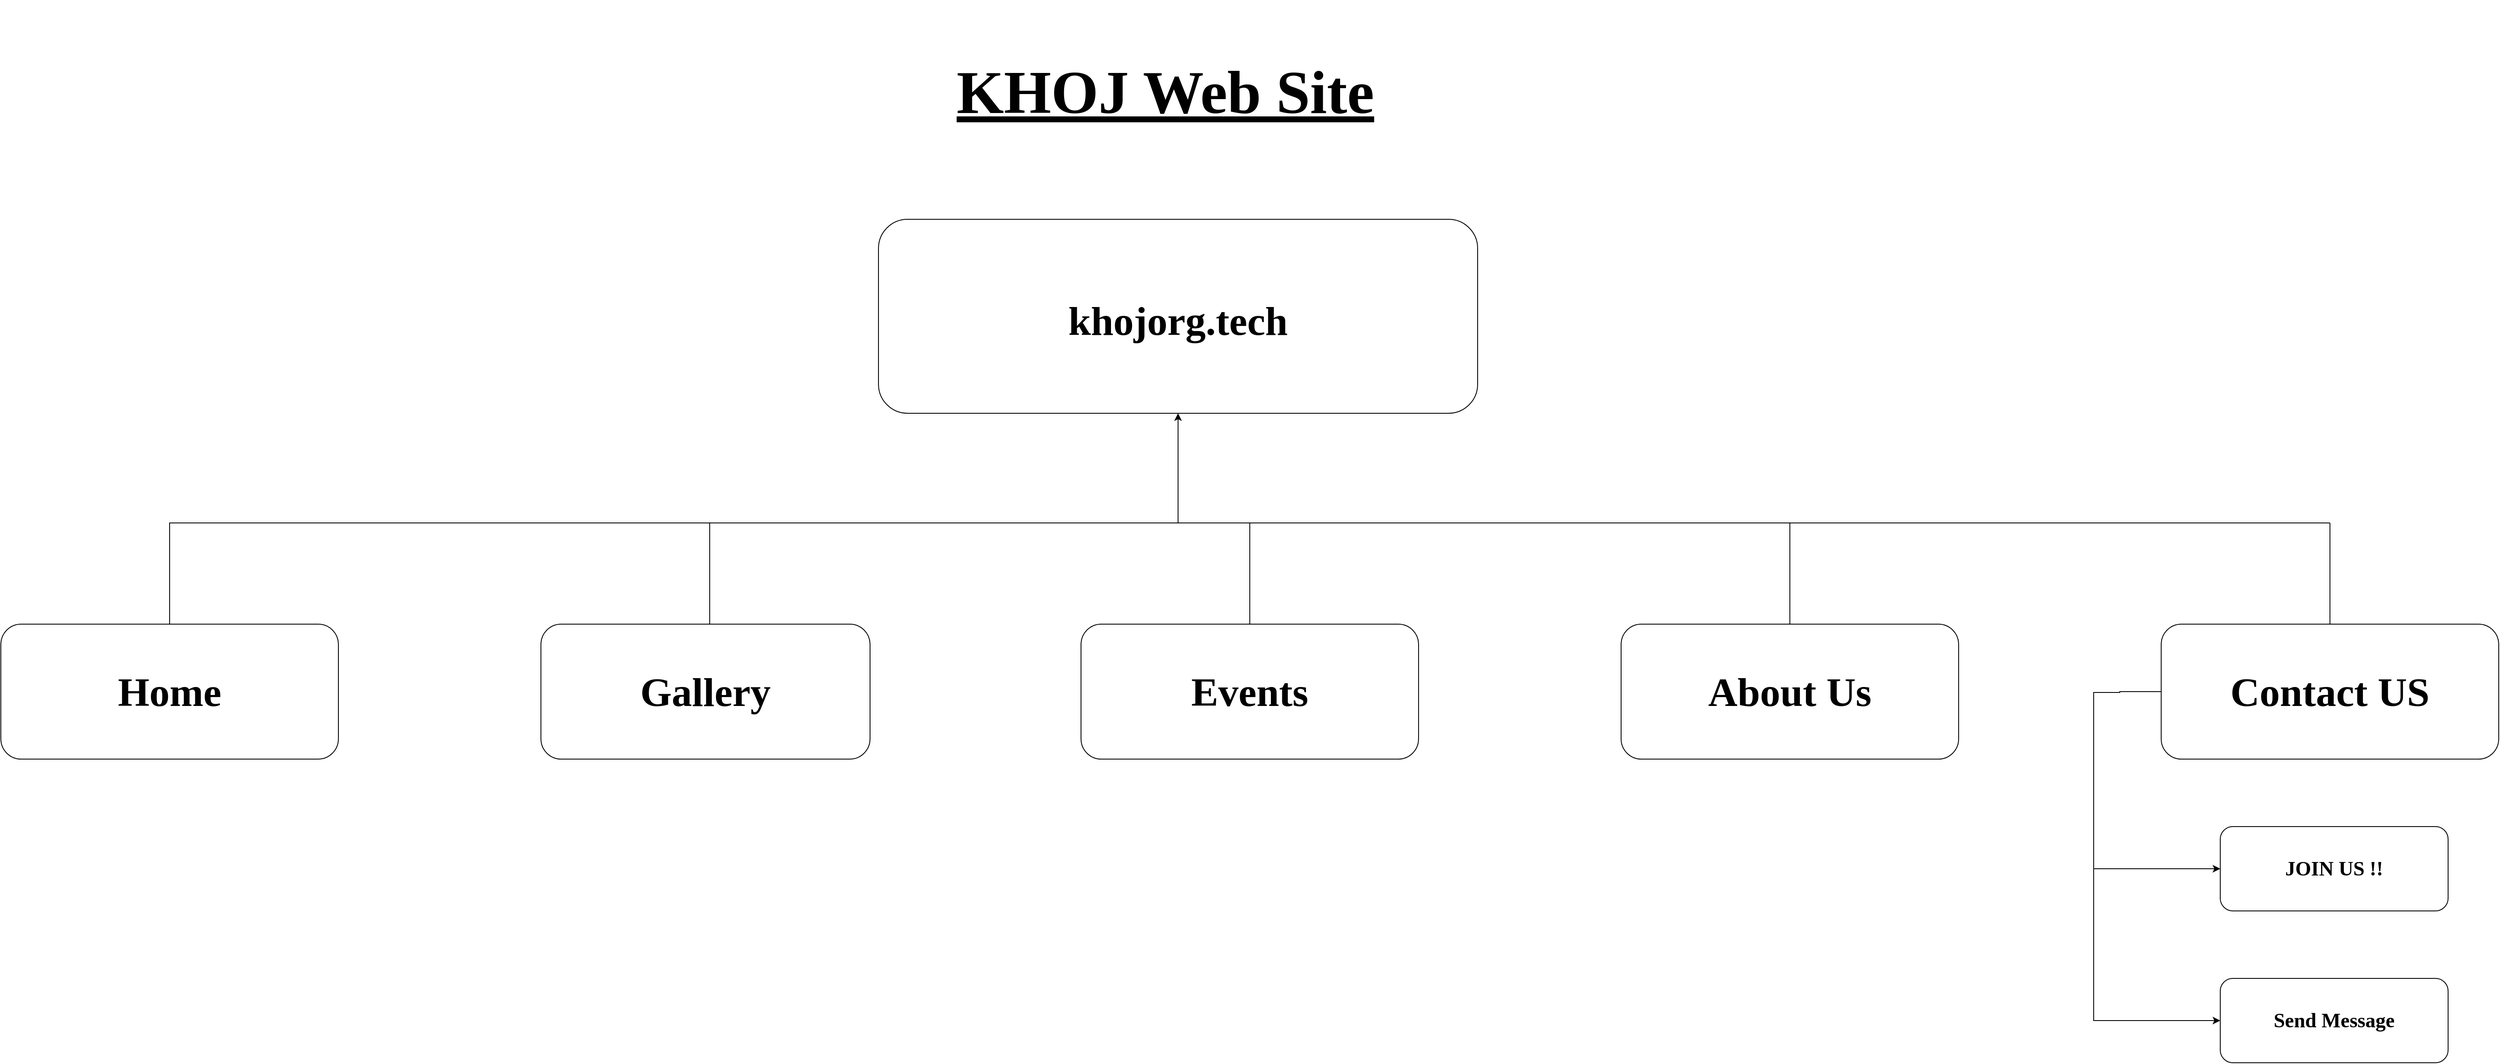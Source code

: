 <mxfile version="21.8.1" type="github">
  <diagram name="Page-1" id="z81xrzkg7BTSoBhp2WS7">
    <mxGraphModel dx="860" dy="356" grid="1" gridSize="10" guides="0" tooltips="1" connect="1" arrows="1" fold="1" page="1" pageScale="1" pageWidth="3300" pageHeight="4681" math="0" shadow="0">
      <root>
        <mxCell id="0" />
        <mxCell id="1" parent="0" />
        <mxCell id="N6MTUs9ApPDVcRBgriUJ-9" value="" style="rounded=1;whiteSpace=wrap;html=1;movable=1;resizable=1;rotatable=1;deletable=1;editable=1;locked=0;connectable=1;" parent="1" vertex="1">
          <mxGeometry x="880" y="800" width="390" height="160" as="geometry" />
        </mxCell>
        <mxCell id="N6MTUs9ApPDVcRBgriUJ-1" value="&lt;font face=&quot;Georgia&quot; style=&quot;font-size: 72px;&quot;&gt;&lt;b style=&quot;&quot;&gt;&lt;u style=&quot;&quot;&gt;KHOJ Web Site&lt;/u&gt;&lt;/b&gt;&lt;/font&gt;" style="text;html=1;strokeColor=none;fillColor=none;align=center;verticalAlign=middle;whiteSpace=wrap;rounded=0;movable=1;resizable=1;rotatable=1;deletable=1;editable=1;locked=0;connectable=1;" parent="1" vertex="1">
          <mxGeometry x="1130" y="60" width="980" height="220" as="geometry" />
        </mxCell>
        <mxCell id="N6MTUs9ApPDVcRBgriUJ-3" value="" style="rounded=1;whiteSpace=wrap;html=1;movable=1;resizable=1;rotatable=1;deletable=1;editable=1;locked=0;connectable=1;" parent="1" vertex="1">
          <mxGeometry x="1280" y="320" width="710" height="230" as="geometry" />
        </mxCell>
        <mxCell id="N6MTUs9ApPDVcRBgriUJ-2" value="&lt;h3&gt;&lt;font face=&quot;Garamond&quot; style=&quot;font-size: 48px;&quot;&gt;khojorg.tech&lt;/font&gt;&lt;/h3&gt;" style="text;html=1;strokeColor=none;fillColor=none;align=center;verticalAlign=middle;whiteSpace=wrap;rounded=0;movable=1;resizable=1;rotatable=1;deletable=1;editable=1;locked=0;connectable=1;" parent="1" vertex="1">
          <mxGeometry x="1280" y="330" width="710" height="220" as="geometry" />
        </mxCell>
        <mxCell id="N6MTUs9ApPDVcRBgriUJ-4" value="" style="rounded=1;whiteSpace=wrap;html=1;" parent="1" vertex="1">
          <mxGeometry x="240" y="800" width="400" height="160" as="geometry" />
        </mxCell>
        <mxCell id="N6MTUs9ApPDVcRBgriUJ-10" value="" style="rounded=1;whiteSpace=wrap;html=1;movable=1;resizable=1;rotatable=1;deletable=1;editable=1;locked=0;connectable=1;" parent="1" vertex="1">
          <mxGeometry x="1520" y="800" width="400" height="160" as="geometry" />
        </mxCell>
        <mxCell id="N6MTUs9ApPDVcRBgriUJ-11" value="" style="rounded=1;whiteSpace=wrap;html=1;movable=1;resizable=1;rotatable=1;deletable=1;editable=1;locked=0;connectable=1;" parent="1" vertex="1">
          <mxGeometry x="2160" y="800" width="400" height="160" as="geometry" />
        </mxCell>
        <mxCell id="N6MTUs9ApPDVcRBgriUJ-12" value="" style="rounded=1;whiteSpace=wrap;html=1;movable=1;resizable=1;rotatable=1;deletable=1;editable=1;locked=0;connectable=1;" parent="1" vertex="1">
          <mxGeometry x="2800" y="800" width="400" height="160" as="geometry" />
        </mxCell>
        <mxCell id="ZNMDXk2eRB_lM-zhSy-h-1" style="edgeStyle=orthogonalEdgeStyle;rounded=0;orthogonalLoop=1;jettySize=auto;html=1;exitX=0.5;exitY=0;exitDx=0;exitDy=0;" edge="1" parent="1" source="YsTA44RcOsl31eqra_B--14" target="N6MTUs9ApPDVcRBgriUJ-3">
          <mxGeometry relative="1" as="geometry">
            <mxPoint x="450" y="580" as="targetPoint" />
            <Array as="points">
              <mxPoint x="440" y="680" />
              <mxPoint x="1635" y="680" />
            </Array>
          </mxGeometry>
        </mxCell>
        <mxCell id="YsTA44RcOsl31eqra_B--14" value="&lt;font style=&quot;font-size: 48px;&quot; face=&quot;Garamond&quot;&gt;&lt;b style=&quot;&quot;&gt;Home&lt;/b&gt;&lt;/font&gt;" style="text;html=1;strokeColor=none;fillColor=none;align=center;verticalAlign=middle;whiteSpace=wrap;rounded=0;fontSize=11;fontFamily=Helvetica;fontColor=default;movable=1;resizable=1;rotatable=1;deletable=1;editable=1;locked=0;connectable=1;" parent="1" vertex="1">
          <mxGeometry x="240" y="800" width="400" height="160" as="geometry" />
        </mxCell>
        <mxCell id="YsTA44RcOsl31eqra_B--15" value="&lt;font style=&quot;font-size: 48px;&quot; face=&quot;Garamond&quot;&gt;&lt;b style=&quot;&quot;&gt;Gallery&lt;/b&gt;&lt;/font&gt;" style="text;html=1;strokeColor=none;fillColor=none;align=center;verticalAlign=middle;whiteSpace=wrap;rounded=0;fontSize=11;fontFamily=Helvetica;fontColor=default;movable=1;resizable=1;rotatable=1;deletable=1;editable=1;locked=0;connectable=1;" parent="1" vertex="1">
          <mxGeometry x="880" y="800" width="390" height="160" as="geometry" />
        </mxCell>
        <mxCell id="YsTA44RcOsl31eqra_B--16" value="&lt;font face=&quot;Garamond&quot; style=&quot;font-size: 48px;&quot;&gt;&lt;b style=&quot;&quot;&gt;Events&lt;/b&gt;&lt;/font&gt;" style="text;html=1;strokeColor=none;fillColor=none;align=center;verticalAlign=middle;whiteSpace=wrap;rounded=0;fontSize=11;fontFamily=Helvetica;fontColor=default;movable=1;resizable=1;rotatable=1;deletable=1;editable=1;locked=0;connectable=1;" parent="1" vertex="1">
          <mxGeometry x="1520" y="800" width="400" height="160" as="geometry" />
        </mxCell>
        <mxCell id="YsTA44RcOsl31eqra_B--17" value="&lt;font face=&quot;Garamond&quot; style=&quot;font-size: 48px;&quot;&gt;&lt;b style=&quot;&quot;&gt;About Us&lt;/b&gt;&lt;/font&gt;" style="text;html=1;strokeColor=none;fillColor=none;align=center;verticalAlign=middle;whiteSpace=wrap;rounded=0;fontSize=11;fontFamily=Helvetica;fontColor=default;movable=1;resizable=1;rotatable=1;deletable=1;editable=1;locked=0;connectable=1;" parent="1" vertex="1">
          <mxGeometry x="2160" y="800" width="400" height="160" as="geometry" />
        </mxCell>
        <mxCell id="ZNMDXk2eRB_lM-zhSy-h-14" style="edgeStyle=orthogonalEdgeStyle;rounded=0;orthogonalLoop=1;jettySize=auto;html=1;exitX=0;exitY=0.5;exitDx=0;exitDy=0;entryX=0;entryY=0.5;entryDx=0;entryDy=0;" edge="1" parent="1" source="YsTA44RcOsl31eqra_B--18" target="ZNMDXk2eRB_lM-zhSy-h-12">
          <mxGeometry relative="1" as="geometry">
            <mxPoint x="2710" y="1100" as="targetPoint" />
            <Array as="points">
              <mxPoint x="2751" y="880" />
              <mxPoint x="2751" y="881" />
              <mxPoint x="2720" y="881" />
              <mxPoint x="2720" y="1090" />
            </Array>
          </mxGeometry>
        </mxCell>
        <mxCell id="YsTA44RcOsl31eqra_B--18" value="&lt;font face=&quot;Garamond&quot; style=&quot;font-size: 48px;&quot;&gt;&lt;b style=&quot;&quot;&gt;Contact US&lt;/b&gt;&lt;/font&gt;" style="text;html=1;strokeColor=none;fillColor=none;align=center;verticalAlign=middle;whiteSpace=wrap;rounded=0;fontSize=11;fontFamily=Helvetica;fontColor=default;movable=1;resizable=1;rotatable=1;deletable=1;editable=1;locked=0;connectable=1;" parent="1" vertex="1">
          <mxGeometry x="2800" y="800" width="400" height="160" as="geometry" />
        </mxCell>
        <mxCell id="ZNMDXk2eRB_lM-zhSy-h-6" value="" style="endArrow=none;html=1;rounded=0;" edge="1" parent="1">
          <mxGeometry width="50" height="50" relative="1" as="geometry">
            <mxPoint x="1080" y="800" as="sourcePoint" />
            <mxPoint x="1080" y="680" as="targetPoint" />
          </mxGeometry>
        </mxCell>
        <mxCell id="ZNMDXk2eRB_lM-zhSy-h-7" value="" style="endArrow=none;html=1;rounded=0;" edge="1" parent="1">
          <mxGeometry width="50" height="50" relative="1" as="geometry">
            <mxPoint x="1630" y="680" as="sourcePoint" />
            <mxPoint x="3000" y="680" as="targetPoint" />
          </mxGeometry>
        </mxCell>
        <mxCell id="ZNMDXk2eRB_lM-zhSy-h-8" value="" style="endArrow=none;html=1;rounded=0;exitX=0.5;exitY=0;exitDx=0;exitDy=0;" edge="1" parent="1">
          <mxGeometry width="50" height="50" relative="1" as="geometry">
            <mxPoint x="3000" y="800" as="sourcePoint" />
            <mxPoint x="3000" y="680" as="targetPoint" />
          </mxGeometry>
        </mxCell>
        <mxCell id="ZNMDXk2eRB_lM-zhSy-h-10" value="" style="endArrow=none;html=1;rounded=0;exitX=0.5;exitY=0;exitDx=0;exitDy=0;" edge="1" parent="1" source="YsTA44RcOsl31eqra_B--16">
          <mxGeometry width="50" height="50" relative="1" as="geometry">
            <mxPoint x="1690" y="740" as="sourcePoint" />
            <mxPoint x="1720" y="680" as="targetPoint" />
          </mxGeometry>
        </mxCell>
        <mxCell id="ZNMDXk2eRB_lM-zhSy-h-11" value="" style="endArrow=none;html=1;rounded=0;" edge="1" parent="1" source="YsTA44RcOsl31eqra_B--17">
          <mxGeometry width="50" height="50" relative="1" as="geometry">
            <mxPoint x="2360" y="779.289" as="sourcePoint" />
            <mxPoint x="2360" y="680" as="targetPoint" />
          </mxGeometry>
        </mxCell>
        <mxCell id="ZNMDXk2eRB_lM-zhSy-h-12" value="" style="rounded=1;whiteSpace=wrap;html=1;" vertex="1" parent="1">
          <mxGeometry x="2870" y="1040" width="270" height="100" as="geometry" />
        </mxCell>
        <mxCell id="ZNMDXk2eRB_lM-zhSy-h-13" value="" style="rounded=1;whiteSpace=wrap;html=1;" vertex="1" parent="1">
          <mxGeometry x="2870" y="1220" width="270" height="100" as="geometry" />
        </mxCell>
        <mxCell id="ZNMDXk2eRB_lM-zhSy-h-15" value="" style="endArrow=classic;html=1;rounded=0;" edge="1" parent="1">
          <mxGeometry width="50" height="50" relative="1" as="geometry">
            <mxPoint x="2720" y="1090" as="sourcePoint" />
            <mxPoint x="2870" y="1270" as="targetPoint" />
            <Array as="points">
              <mxPoint x="2720" y="1270" />
            </Array>
          </mxGeometry>
        </mxCell>
        <mxCell id="ZNMDXk2eRB_lM-zhSy-h-16" value="&lt;font style=&quot;font-size: 24px;&quot; face=&quot;Times New Roman&quot;&gt;&lt;b style=&quot;&quot;&gt;JOIN US !!&lt;/b&gt;&lt;/font&gt;" style="text;html=1;strokeColor=none;fillColor=none;align=center;verticalAlign=middle;whiteSpace=wrap;rounded=0;" vertex="1" parent="1">
          <mxGeometry x="2870" y="1040" width="270" height="100" as="geometry" />
        </mxCell>
        <mxCell id="ZNMDXk2eRB_lM-zhSy-h-18" value="&lt;font style=&quot;font-size: 24px;&quot; face=&quot;Times New Roman&quot;&gt;&lt;b style=&quot;&quot;&gt;Send Message&lt;/b&gt;&lt;/font&gt;" style="text;html=1;strokeColor=none;fillColor=none;align=center;verticalAlign=middle;whiteSpace=wrap;rounded=0;" vertex="1" parent="1">
          <mxGeometry x="2870" y="1220" width="270" height="100" as="geometry" />
        </mxCell>
      </root>
    </mxGraphModel>
  </diagram>
</mxfile>
